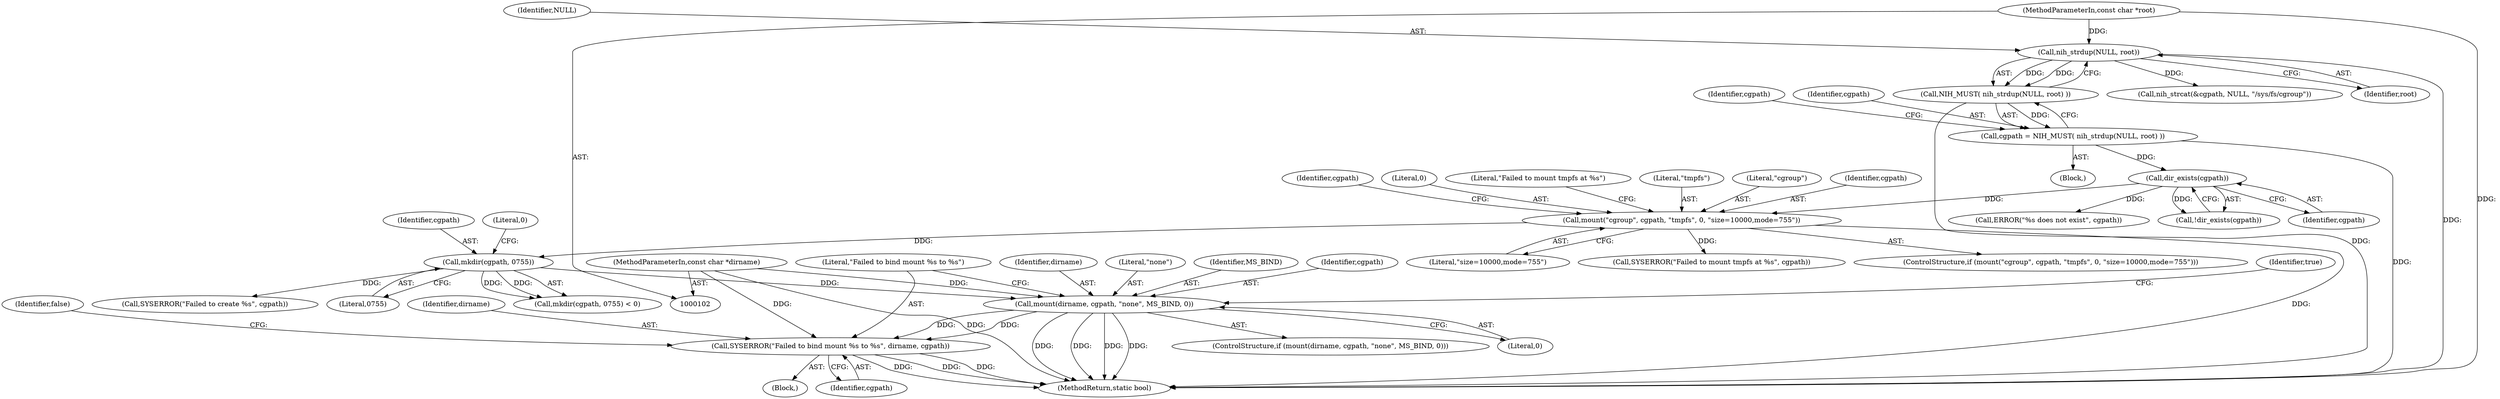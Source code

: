 digraph "1_lxc_592fd47a6245508b79fe6ac819fe6d3b2c1289be_0@pointer" {
"1000164" [label="(Call,mount(dirname, cgpath, \"none\", MS_BIND, 0))"];
"1000104" [label="(MethodParameterIn,const char *dirname)"];
"1000153" [label="(Call,mkdir(cgpath, 0755))"];
"1000133" [label="(Call,mount(\"cgroup\", cgpath, \"tmpfs\", 0, \"size=10000,mode=755\"))"];
"1000124" [label="(Call,dir_exists(cgpath))"];
"1000110" [label="(Call,cgpath = NIH_MUST( nih_strdup(NULL, root) ))"];
"1000112" [label="(Call,NIH_MUST( nih_strdup(NULL, root) ))"];
"1000113" [label="(Call,nih_strdup(NULL, root))"];
"1000103" [label="(MethodParameterIn,const char *root)"];
"1000171" [label="(Call,SYSERROR(\"Failed to bind mount %s to %s\", dirname, cgpath))"];
"1000168" [label="(Identifier,MS_BIND)"];
"1000154" [label="(Identifier,cgpath)"];
"1000135" [label="(Identifier,cgpath)"];
"1000148" [label="(Identifier,cgpath)"];
"1000138" [label="(Literal,\"size=10000,mode=755\")"];
"1000110" [label="(Call,cgpath = NIH_MUST( nih_strdup(NULL, root) ))"];
"1000112" [label="(Call,NIH_MUST( nih_strdup(NULL, root) ))"];
"1000176" [label="(Identifier,false)"];
"1000119" [label="(Identifier,cgpath)"];
"1000163" [label="(ControlStructure,if (mount(dirname, cgpath, \"none\", MS_BIND, 0)))"];
"1000117" [label="(Call,nih_strcat(&cgpath, NULL, \"/sys/fs/cgroup\"))"];
"1000155" [label="(Literal,0755)"];
"1000169" [label="(Literal,0)"];
"1000179" [label="(MethodReturn,static bool)"];
"1000113" [label="(Call,nih_strdup(NULL, root))"];
"1000174" [label="(Identifier,cgpath)"];
"1000171" [label="(Call,SYSERROR(\"Failed to bind mount %s to %s\", dirname, cgpath))"];
"1000166" [label="(Identifier,cgpath)"];
"1000170" [label="(Block,)"];
"1000152" [label="(Call,mkdir(cgpath, 0755) < 0)"];
"1000140" [label="(Call,SYSERROR(\"Failed to mount tmpfs at %s\", cgpath))"];
"1000178" [label="(Identifier,true)"];
"1000125" [label="(Identifier,cgpath)"];
"1000104" [label="(MethodParameterIn,const char *dirname)"];
"1000153" [label="(Call,mkdir(cgpath, 0755))"];
"1000164" [label="(Call,mount(dirname, cgpath, \"none\", MS_BIND, 0))"];
"1000137" [label="(Literal,0)"];
"1000173" [label="(Identifier,dirname)"];
"1000132" [label="(ControlStructure,if (mount(\"cgroup\", cgpath, \"tmpfs\", 0, \"size=10000,mode=755\")))"];
"1000127" [label="(Call,ERROR(\"%s does not exist\", cgpath))"];
"1000165" [label="(Identifier,dirname)"];
"1000115" [label="(Identifier,root)"];
"1000141" [label="(Literal,\"Failed to mount tmpfs at %s\")"];
"1000156" [label="(Literal,0)"];
"1000114" [label="(Identifier,NULL)"];
"1000105" [label="(Block,)"];
"1000158" [label="(Call,SYSERROR(\"Failed to create %s\", cgpath))"];
"1000133" [label="(Call,mount(\"cgroup\", cgpath, \"tmpfs\", 0, \"size=10000,mode=755\"))"];
"1000123" [label="(Call,!dir_exists(cgpath))"];
"1000103" [label="(MethodParameterIn,const char *root)"];
"1000136" [label="(Literal,\"tmpfs\")"];
"1000124" [label="(Call,dir_exists(cgpath))"];
"1000167" [label="(Literal,\"none\")"];
"1000134" [label="(Literal,\"cgroup\")"];
"1000111" [label="(Identifier,cgpath)"];
"1000172" [label="(Literal,\"Failed to bind mount %s to %s\")"];
"1000164" -> "1000163"  [label="AST: "];
"1000164" -> "1000169"  [label="CFG: "];
"1000165" -> "1000164"  [label="AST: "];
"1000166" -> "1000164"  [label="AST: "];
"1000167" -> "1000164"  [label="AST: "];
"1000168" -> "1000164"  [label="AST: "];
"1000169" -> "1000164"  [label="AST: "];
"1000172" -> "1000164"  [label="CFG: "];
"1000178" -> "1000164"  [label="CFG: "];
"1000164" -> "1000179"  [label="DDG: "];
"1000164" -> "1000179"  [label="DDG: "];
"1000164" -> "1000179"  [label="DDG: "];
"1000164" -> "1000179"  [label="DDG: "];
"1000104" -> "1000164"  [label="DDG: "];
"1000153" -> "1000164"  [label="DDG: "];
"1000164" -> "1000171"  [label="DDG: "];
"1000164" -> "1000171"  [label="DDG: "];
"1000104" -> "1000102"  [label="AST: "];
"1000104" -> "1000179"  [label="DDG: "];
"1000104" -> "1000171"  [label="DDG: "];
"1000153" -> "1000152"  [label="AST: "];
"1000153" -> "1000155"  [label="CFG: "];
"1000154" -> "1000153"  [label="AST: "];
"1000155" -> "1000153"  [label="AST: "];
"1000156" -> "1000153"  [label="CFG: "];
"1000153" -> "1000152"  [label="DDG: "];
"1000153" -> "1000152"  [label="DDG: "];
"1000133" -> "1000153"  [label="DDG: "];
"1000153" -> "1000158"  [label="DDG: "];
"1000133" -> "1000132"  [label="AST: "];
"1000133" -> "1000138"  [label="CFG: "];
"1000134" -> "1000133"  [label="AST: "];
"1000135" -> "1000133"  [label="AST: "];
"1000136" -> "1000133"  [label="AST: "];
"1000137" -> "1000133"  [label="AST: "];
"1000138" -> "1000133"  [label="AST: "];
"1000141" -> "1000133"  [label="CFG: "];
"1000148" -> "1000133"  [label="CFG: "];
"1000133" -> "1000179"  [label="DDG: "];
"1000124" -> "1000133"  [label="DDG: "];
"1000133" -> "1000140"  [label="DDG: "];
"1000124" -> "1000123"  [label="AST: "];
"1000124" -> "1000125"  [label="CFG: "];
"1000125" -> "1000124"  [label="AST: "];
"1000123" -> "1000124"  [label="CFG: "];
"1000124" -> "1000123"  [label="DDG: "];
"1000110" -> "1000124"  [label="DDG: "];
"1000124" -> "1000127"  [label="DDG: "];
"1000110" -> "1000105"  [label="AST: "];
"1000110" -> "1000112"  [label="CFG: "];
"1000111" -> "1000110"  [label="AST: "];
"1000112" -> "1000110"  [label="AST: "];
"1000119" -> "1000110"  [label="CFG: "];
"1000110" -> "1000179"  [label="DDG: "];
"1000112" -> "1000110"  [label="DDG: "];
"1000112" -> "1000113"  [label="CFG: "];
"1000113" -> "1000112"  [label="AST: "];
"1000112" -> "1000179"  [label="DDG: "];
"1000113" -> "1000112"  [label="DDG: "];
"1000113" -> "1000112"  [label="DDG: "];
"1000113" -> "1000115"  [label="CFG: "];
"1000114" -> "1000113"  [label="AST: "];
"1000115" -> "1000113"  [label="AST: "];
"1000113" -> "1000179"  [label="DDG: "];
"1000103" -> "1000113"  [label="DDG: "];
"1000113" -> "1000117"  [label="DDG: "];
"1000103" -> "1000102"  [label="AST: "];
"1000103" -> "1000179"  [label="DDG: "];
"1000171" -> "1000170"  [label="AST: "];
"1000171" -> "1000174"  [label="CFG: "];
"1000172" -> "1000171"  [label="AST: "];
"1000173" -> "1000171"  [label="AST: "];
"1000174" -> "1000171"  [label="AST: "];
"1000176" -> "1000171"  [label="CFG: "];
"1000171" -> "1000179"  [label="DDG: "];
"1000171" -> "1000179"  [label="DDG: "];
"1000171" -> "1000179"  [label="DDG: "];
}
